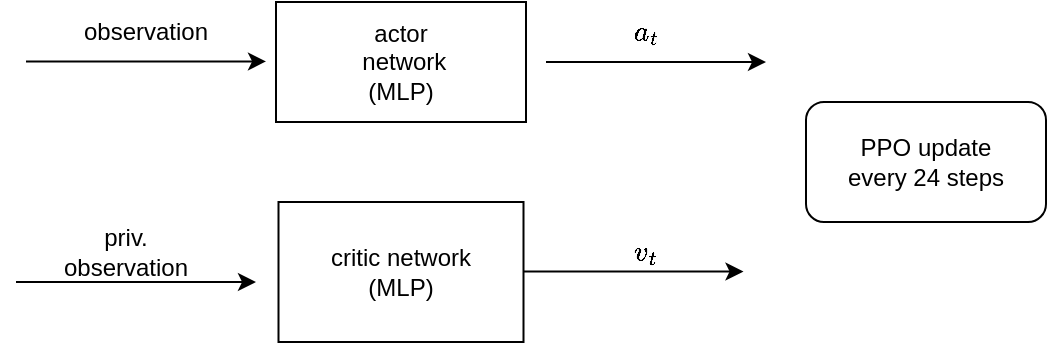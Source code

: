 <mxfile version="22.1.20" type="github">
  <diagram name="Page-1" id="w1RiLRw2TI5seXoHd45i">
    <mxGraphModel dx="660" dy="380" grid="1" gridSize="10" guides="1" tooltips="1" connect="1" arrows="1" fold="1" page="1" pageScale="1" pageWidth="850" pageHeight="1100" math="1" shadow="0">
      <root>
        <mxCell id="0" />
        <mxCell id="1" parent="0" />
        <mxCell id="2EfroOTCi2J_hcegwEJB-1" value="actor&lt;br&gt;&amp;nbsp;network&lt;br&gt;(MLP)" style="rounded=0;whiteSpace=wrap;html=1;" vertex="1" parent="1">
          <mxGeometry x="305" y="70" width="125" height="60" as="geometry" />
        </mxCell>
        <mxCell id="2EfroOTCi2J_hcegwEJB-2" value="critic network&lt;br&gt;(MLP)" style="rounded=0;whiteSpace=wrap;html=1;" vertex="1" parent="1">
          <mxGeometry x="306.25" y="170" width="122.5" height="70" as="geometry" />
        </mxCell>
        <mxCell id="2EfroOTCi2J_hcegwEJB-3" value="" style="endArrow=classic;html=1;rounded=0;" edge="1" parent="1">
          <mxGeometry width="50" height="50" relative="1" as="geometry">
            <mxPoint x="180" y="99.71" as="sourcePoint" />
            <mxPoint x="300" y="99.71" as="targetPoint" />
            <Array as="points" />
          </mxGeometry>
        </mxCell>
        <mxCell id="2EfroOTCi2J_hcegwEJB-4" value="observation" style="text;html=1;strokeColor=none;fillColor=none;align=center;verticalAlign=middle;whiteSpace=wrap;rounded=0;" vertex="1" parent="1">
          <mxGeometry x="210" y="70" width="60" height="30" as="geometry" />
        </mxCell>
        <mxCell id="2EfroOTCi2J_hcegwEJB-8" value="" style="group" vertex="1" connectable="0" parent="1">
          <mxGeometry x="175" y="180" width="120" height="30" as="geometry" />
        </mxCell>
        <mxCell id="2EfroOTCi2J_hcegwEJB-6" value="" style="endArrow=classic;html=1;rounded=0;" edge="1" parent="2EfroOTCi2J_hcegwEJB-8">
          <mxGeometry width="50" height="50" relative="1" as="geometry">
            <mxPoint y="30.0" as="sourcePoint" />
            <mxPoint x="120" y="30.0" as="targetPoint" />
            <Array as="points" />
          </mxGeometry>
        </mxCell>
        <mxCell id="2EfroOTCi2J_hcegwEJB-7" value="priv. observation" style="text;html=1;strokeColor=none;fillColor=none;align=center;verticalAlign=middle;whiteSpace=wrap;rounded=0;" vertex="1" parent="2EfroOTCi2J_hcegwEJB-8">
          <mxGeometry x="20" width="70" height="30" as="geometry" />
        </mxCell>
        <mxCell id="2EfroOTCi2J_hcegwEJB-9" value="" style="endArrow=classic;html=1;rounded=0;" edge="1" parent="1">
          <mxGeometry width="50" height="50" relative="1" as="geometry">
            <mxPoint x="440" y="100" as="sourcePoint" />
            <mxPoint x="550" y="100" as="targetPoint" />
          </mxGeometry>
        </mxCell>
        <mxCell id="2EfroOTCi2J_hcegwEJB-11" value="$$a_t$$" style="text;html=1;strokeColor=none;fillColor=none;align=center;verticalAlign=middle;whiteSpace=wrap;rounded=0;" vertex="1" parent="1">
          <mxGeometry x="460" y="70" width="60" height="30" as="geometry" />
        </mxCell>
        <mxCell id="2EfroOTCi2J_hcegwEJB-12" value="$$v_t$$" style="text;html=1;strokeColor=none;fillColor=none;align=center;verticalAlign=middle;whiteSpace=wrap;rounded=0;" vertex="1" parent="1">
          <mxGeometry x="460" y="180" width="60" height="30" as="geometry" />
        </mxCell>
        <mxCell id="2EfroOTCi2J_hcegwEJB-13" value="" style="endArrow=classic;html=1;rounded=0;" edge="1" parent="1">
          <mxGeometry width="50" height="50" relative="1" as="geometry">
            <mxPoint x="428.75" y="204.76" as="sourcePoint" />
            <mxPoint x="538.75" y="204.76" as="targetPoint" />
          </mxGeometry>
        </mxCell>
        <mxCell id="2EfroOTCi2J_hcegwEJB-14" value="PPO update&lt;br&gt;every 24 steps" style="rounded=1;whiteSpace=wrap;html=1;" vertex="1" parent="1">
          <mxGeometry x="570" y="120" width="120" height="60" as="geometry" />
        </mxCell>
      </root>
    </mxGraphModel>
  </diagram>
</mxfile>
